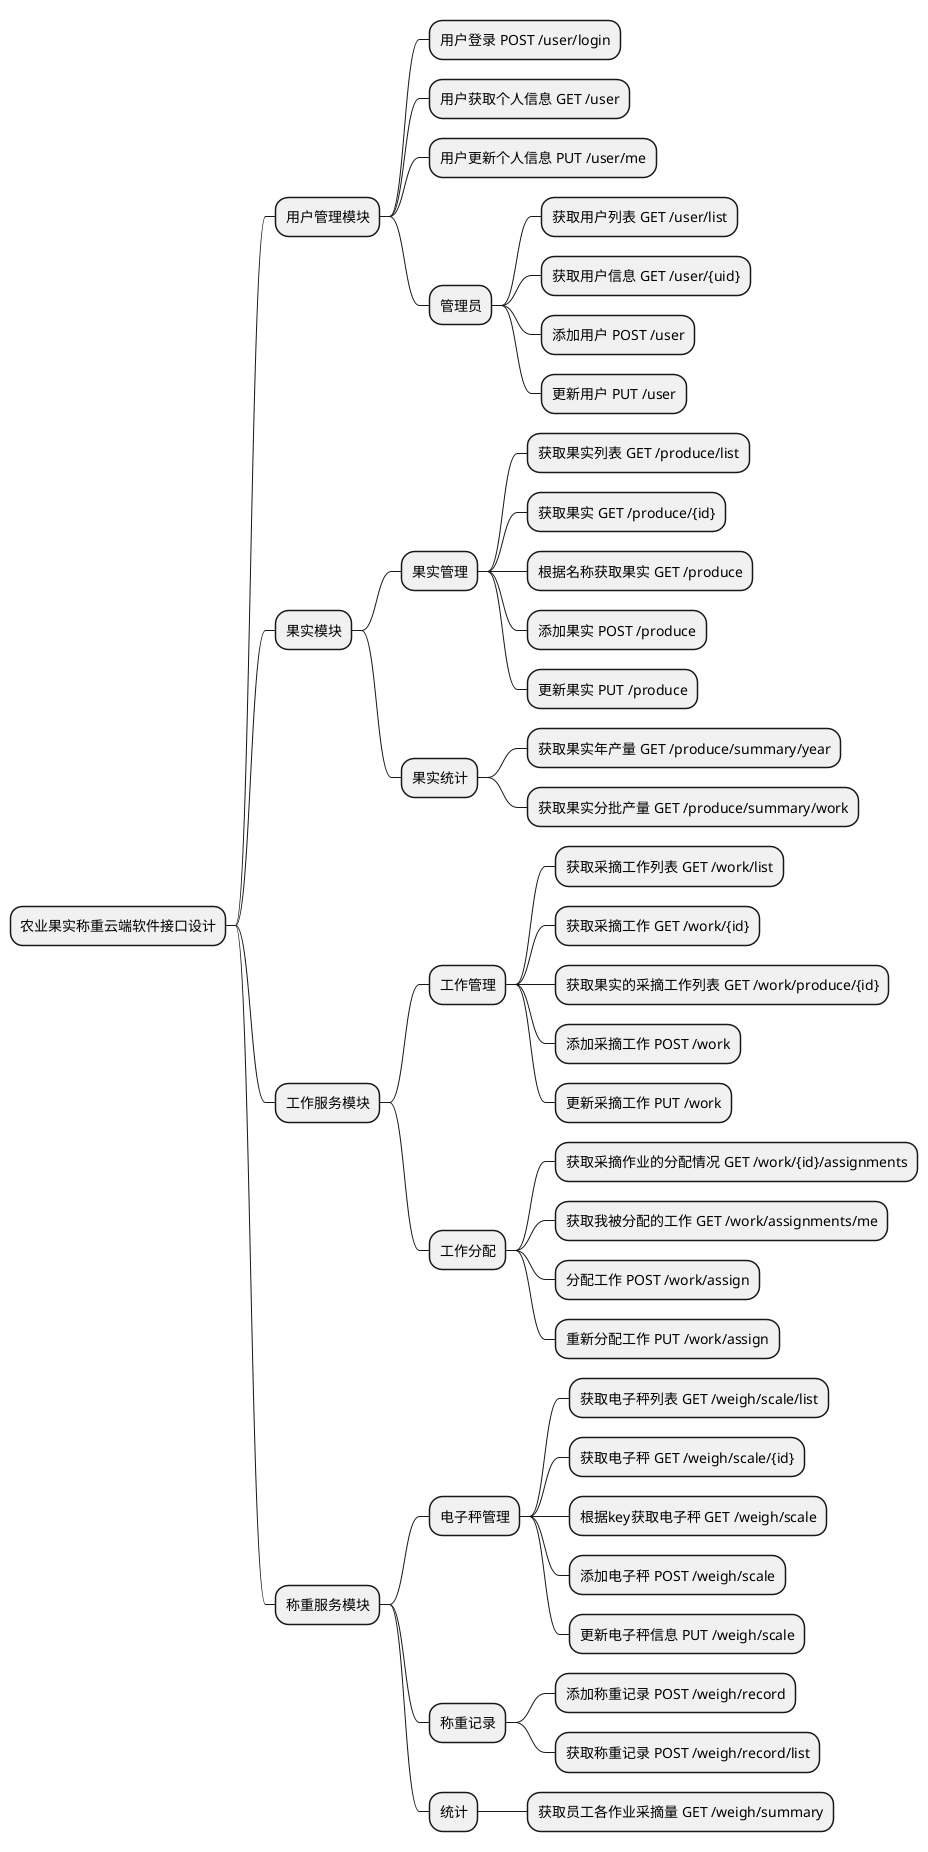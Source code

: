 @startmindmap
* 农业果实称重云端软件接口设计

** 用户管理模块
*** 用户登录 POST /user/login
*** 用户获取个人信息 GET /user
*** 用户更新个人信息 PUT /user/me
*** 管理员
**** 获取用户列表 GET /user/list
**** 获取用户信息 GET /user/{uid}
**** 添加用户 POST /user
**** 更新用户 PUT /user

** 果实模块
*** 果实管理
**** 获取果实列表 GET /produce/list
**** 获取果实 GET /produce/{id}
**** 根据名称获取果实 GET /produce
**** 添加果实 POST /produce
**** 更新果实 PUT /produce
*** 果实统计
**** 获取果实年产量 GET /produce/summary/year
**** 获取果实分批产量 GET /produce/summary/work

** 工作服务模块
*** 工作管理
**** 获取采摘工作列表 GET /work/list
**** 获取采摘工作 GET /work/{id}
**** 获取果实的采摘工作列表 GET /work/produce/{id}
**** 添加采摘工作 POST /work
**** 更新采摘工作 PUT /work
*** 工作分配
**** 获取采摘作业的分配情况 GET /work/{id}/assignments
**** 获取我被分配的工作 GET /work/assignments/me
**** 分配工作 POST /work/assign
**** 重新分配工作 PUT /work/assign

** 称重服务模块
*** 电子秤管理
**** 获取电子秤列表 GET /weigh/scale/list
**** 获取电子秤 GET /weigh/scale/{id}
**** 根据key获取电子秤 GET /weigh/scale
**** 添加电子秤 POST /weigh/scale
**** 更新电子秤信息 PUT /weigh/scale
*** 称重记录
**** 添加称重记录 POST /weigh/record
**** 获取称重记录 POST /weigh/record/list
*** 统计
**** 获取员工各作业采摘量 GET /weigh/summary

@endmindmap
